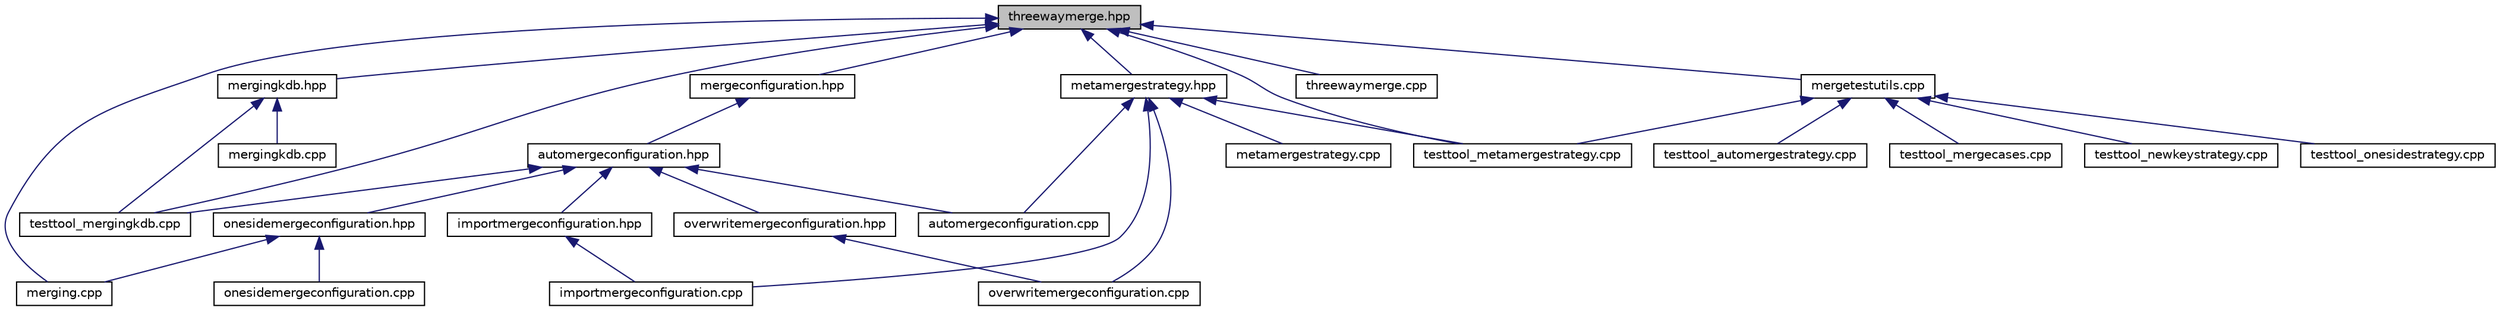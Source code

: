 digraph "threewaymerge.hpp"
{
 // LATEX_PDF_SIZE
  edge [fontname="Helvetica",fontsize="10",labelfontname="Helvetica",labelfontsize="10"];
  node [fontname="Helvetica",fontsize="10",shape=record];
  Node24 [label="threewaymerge.hpp",height=0.2,width=0.4,color="black", fillcolor="grey75", style="filled", fontcolor="black",tooltip="Implements a way to build and deal with a backend."];
  Node24 -> Node25 [dir="back",color="midnightblue",fontsize="10",style="solid"];
  Node25 [label="merging.cpp",height=0.2,width=0.4,color="black", fillcolor="white", style="filled",URL="$merging_8cpp.html",tooltip=" "];
  Node24 -> Node26 [dir="back",color="midnightblue",fontsize="10",style="solid"];
  Node26 [label="mergeconfiguration.hpp",height=0.2,width=0.4,color="black", fillcolor="white", style="filled",URL="$mergeconfiguration_8hpp.html",tooltip="Base class for defining preconfigured merge configurations."];
  Node26 -> Node27 [dir="back",color="midnightblue",fontsize="10",style="solid"];
  Node27 [label="automergeconfiguration.hpp",height=0.2,width=0.4,color="black", fillcolor="white", style="filled",URL="$automergeconfiguration_8hpp.html",tooltip="A configuration for a simple automerge."];
  Node27 -> Node28 [dir="back",color="midnightblue",fontsize="10",style="solid"];
  Node28 [label="importmergeconfiguration.hpp",height=0.2,width=0.4,color="black", fillcolor="white", style="filled",URL="$importmergeconfiguration_8hpp.html",tooltip="A configuration for a simple automerge and guaranteed conflict resolution by one side."];
  Node28 -> Node29 [dir="back",color="midnightblue",fontsize="10",style="solid"];
  Node29 [label="importmergeconfiguration.cpp",height=0.2,width=0.4,color="black", fillcolor="white", style="filled",URL="$importmergeconfiguration_8cpp.html",tooltip=" "];
  Node27 -> Node30 [dir="back",color="midnightblue",fontsize="10",style="solid"];
  Node30 [label="onesidemergeconfiguration.hpp",height=0.2,width=0.4,color="black", fillcolor="white", style="filled",URL="$onesidemergeconfiguration_8hpp.html",tooltip="A configuration for a simple automerge and guaranteed conflict resolution by one side."];
  Node30 -> Node25 [dir="back",color="midnightblue",fontsize="10",style="solid"];
  Node30 -> Node31 [dir="back",color="midnightblue",fontsize="10",style="solid"];
  Node31 [label="onesidemergeconfiguration.cpp",height=0.2,width=0.4,color="black", fillcolor="white", style="filled",URL="$onesidemergeconfiguration_8cpp.html",tooltip=" "];
  Node27 -> Node32 [dir="back",color="midnightblue",fontsize="10",style="solid"];
  Node32 [label="overwritemergeconfiguration.hpp",height=0.2,width=0.4,color="black", fillcolor="white", style="filled",URL="$overwritemergeconfiguration_8hpp.html",tooltip="A configuration for a simple automerge and guaranteed conflict resolution by one side."];
  Node32 -> Node33 [dir="back",color="midnightblue",fontsize="10",style="solid"];
  Node33 [label="overwritemergeconfiguration.cpp",height=0.2,width=0.4,color="black", fillcolor="white", style="filled",URL="$overwritemergeconfiguration_8cpp.html",tooltip=" "];
  Node27 -> Node34 [dir="back",color="midnightblue",fontsize="10",style="solid"];
  Node34 [label="automergeconfiguration.cpp",height=0.2,width=0.4,color="black", fillcolor="white", style="filled",URL="$automergeconfiguration_8cpp.html",tooltip=" "];
  Node27 -> Node35 [dir="back",color="midnightblue",fontsize="10",style="solid"];
  Node35 [label="testtool_mergingkdb.cpp",height=0.2,width=0.4,color="black", fillcolor="white", style="filled",URL="$testtool__mergingkdb_8cpp.html",tooltip="Tests for MergingKDB."];
  Node24 -> Node36 [dir="back",color="midnightblue",fontsize="10",style="solid"];
  Node36 [label="mergingkdb.hpp",height=0.2,width=0.4,color="black", fillcolor="white", style="filled",URL="$mergingkdb_8hpp.html",tooltip=" "];
  Node36 -> Node37 [dir="back",color="midnightblue",fontsize="10",style="solid"];
  Node37 [label="mergingkdb.cpp",height=0.2,width=0.4,color="black", fillcolor="white", style="filled",URL="$mergingkdb_8cpp.html",tooltip="Implementation of MergeResult."];
  Node36 -> Node35 [dir="back",color="midnightblue",fontsize="10",style="solid"];
  Node24 -> Node38 [dir="back",color="midnightblue",fontsize="10",style="solid"];
  Node38 [label="metamergestrategy.hpp",height=0.2,width=0.4,color="black", fillcolor="white", style="filled",URL="$metamergestrategy_8hpp.html",tooltip="Applies a MergeConflictStrategy on the metakeys."];
  Node38 -> Node34 [dir="back",color="midnightblue",fontsize="10",style="solid"];
  Node38 -> Node29 [dir="back",color="midnightblue",fontsize="10",style="solid"];
  Node38 -> Node39 [dir="back",color="midnightblue",fontsize="10",style="solid"];
  Node39 [label="metamergestrategy.cpp",height=0.2,width=0.4,color="black", fillcolor="white", style="filled",URL="$metamergestrategy_8cpp.html",tooltip="Implementation of MetaMergeStrategy."];
  Node38 -> Node33 [dir="back",color="midnightblue",fontsize="10",style="solid"];
  Node38 -> Node40 [dir="back",color="midnightblue",fontsize="10",style="solid"];
  Node40 [label="testtool_metamergestrategy.cpp",height=0.2,width=0.4,color="black", fillcolor="white", style="filled",URL="$testtool__metamergestrategy_8cpp.html",tooltip="Tests for the MetaMergeStrategy."];
  Node24 -> Node41 [dir="back",color="midnightblue",fontsize="10",style="solid"];
  Node41 [label="threewaymerge.cpp",height=0.2,width=0.4,color="black", fillcolor="white", style="filled",URL="$threewaymerge_8cpp.html",tooltip="Implementation of ThreeWayMerge."];
  Node24 -> Node42 [dir="back",color="midnightblue",fontsize="10",style="solid"];
  Node42 [label="mergetestutils.cpp",height=0.2,width=0.4,color="black", fillcolor="white", style="filled",URL="$mergetestutils_8cpp.html",tooltip="Implements a helper class for merge related tests."];
  Node42 -> Node43 [dir="back",color="midnightblue",fontsize="10",style="solid"];
  Node43 [label="testtool_automergestrategy.cpp",height=0.2,width=0.4,color="black", fillcolor="white", style="filled",URL="$testtool__automergestrategy_8cpp.html",tooltip="Tests for the AutoMergeStrategy."];
  Node42 -> Node44 [dir="back",color="midnightblue",fontsize="10",style="solid"];
  Node44 [label="testtool_mergecases.cpp",height=0.2,width=0.4,color="black", fillcolor="white", style="filled",URL="$testtool__mergecases_8cpp.html",tooltip="Tests for the ThreeWayMerge."];
  Node42 -> Node40 [dir="back",color="midnightblue",fontsize="10",style="solid"];
  Node42 -> Node45 [dir="back",color="midnightblue",fontsize="10",style="solid"];
  Node45 [label="testtool_newkeystrategy.cpp",height=0.2,width=0.4,color="black", fillcolor="white", style="filled",URL="$testtool__newkeystrategy_8cpp.html",tooltip="Tests for the NewKeyStrategy."];
  Node42 -> Node46 [dir="back",color="midnightblue",fontsize="10",style="solid"];
  Node46 [label="testtool_onesidestrategy.cpp",height=0.2,width=0.4,color="black", fillcolor="white", style="filled",URL="$testtool__onesidestrategy_8cpp.html",tooltip="Tests for the OneSideStrategy."];
  Node24 -> Node35 [dir="back",color="midnightblue",fontsize="10",style="solid"];
  Node24 -> Node40 [dir="back",color="midnightblue",fontsize="10",style="solid"];
}
